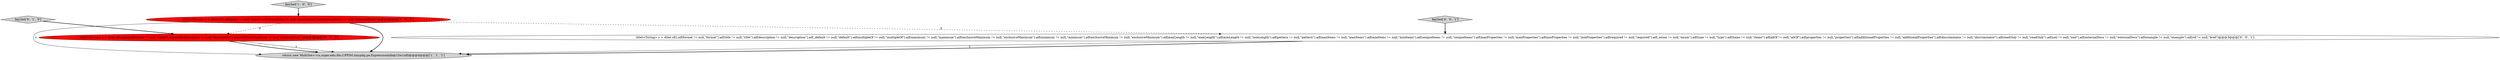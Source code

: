 digraph {
2 [style = filled, label = "ASet<String> s = ASet.of().aif(name != null,\"name\").aif(description != null,\"description\").aif(externalDocs != null,\"externalDocs\")@@@3@@@['1', '0', '0']", fillcolor = red, shape = ellipse image = "AAA1AAABBB1BBB"];
0 [style = filled, label = "return new MultiSet<>(s,super.edu.fdu.CPPDG.tinypdg.pe.ExpressionInfo@15e1cdf)@@@4@@@['1', '1', '1']", fillcolor = lightgray, shape = ellipse image = "AAA0AAABBB1BBB"];
4 [style = filled, label = "keySet['0', '1', '0']", fillcolor = lightgray, shape = diamond image = "AAA0AAABBB2BBB"];
3 [style = filled, label = "ASet<String> s = ASet.of().appendIf(name != null,\"name\").appendIf(description != null,\"description\").appendIf(externalDocs != null,\"externalDocs\")@@@3@@@['0', '1', '0']", fillcolor = red, shape = ellipse image = "AAA1AAABBB2BBB"];
1 [style = filled, label = "keySet['1', '0', '0']", fillcolor = lightgray, shape = diamond image = "AAA0AAABBB1BBB"];
5 [style = filled, label = "keySet['0', '0', '1']", fillcolor = lightgray, shape = diamond image = "AAA0AAABBB3BBB"];
6 [style = filled, label = "ASet<String> s = ASet.of().aif(format != null,\"format\").aif(title != null,\"title\").aif(description != null,\"description\").aif(_default != null,\"default\").aif(multipleOf != null,\"multipleOf\").aif(maximum != null,\"maximum\").aif(exclusiveMaximum != null,\"exclusiveMaximum\").aif(minimum != null,\"minimum\").aif(exclusiveMinimum != null,\"exclusiveMinimum\").aif(maxLength != null,\"maxLength\").aif(minLength != null,\"minLength\").aif(pattern != null,\"pattern\").aif(maxItems != null,\"maxItems\").aif(minItems != null,\"minItems\").aif(uniqueItems != null,\"uniqueItems\").aif(maxProperties != null,\"maxProperties\").aif(minProperties != null,\"minProperties\").aif(required != null,\"required\").aif(_enum != null,\"enum\").aif(type != null,\"type\").aif(items != null,\"items\").aif(allOf != null,\"allOf\").aif(properties != null,\"properties\").aif(additionalProperties != null,\"additionalProperties\").aif(discriminator != null,\"discriminator\").aif(readOnly != null,\"readOnly\").aif(xml != null,\"xml\").aif(externalDocs != null,\"externalDocs\").aif(example != null,\"example\").aif(ref != null,\"$ref\")@@@3@@@['0', '0', '1']", fillcolor = white, shape = ellipse image = "AAA0AAABBB3BBB"];
2->0 [style = solid, label="s"];
6->0 [style = solid, label="s"];
4->3 [style = bold, label=""];
1->2 [style = bold, label=""];
2->0 [style = bold, label=""];
6->0 [style = bold, label=""];
5->6 [style = bold, label=""];
3->0 [style = solid, label="s"];
2->3 [style = dashed, label="0"];
3->0 [style = bold, label=""];
2->6 [style = dashed, label="0"];
}
